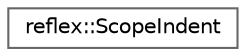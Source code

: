 digraph "Graphical Class Hierarchy"
{
 // LATEX_PDF_SIZE
  bgcolor="transparent";
  edge [fontname=Helvetica,fontsize=10,labelfontname=Helvetica,labelfontsize=10];
  node [fontname=Helvetica,fontsize=10,shape=box,height=0.2,width=0.4];
  rankdir="LR";
  Node0 [id="Node000000",label="reflex::ScopeIndent",height=0.2,width=0.4,color="grey40", fillcolor="white", style="filled",URL="$classreflex_1_1ScopeIndent.html",tooltip=" "];
}
